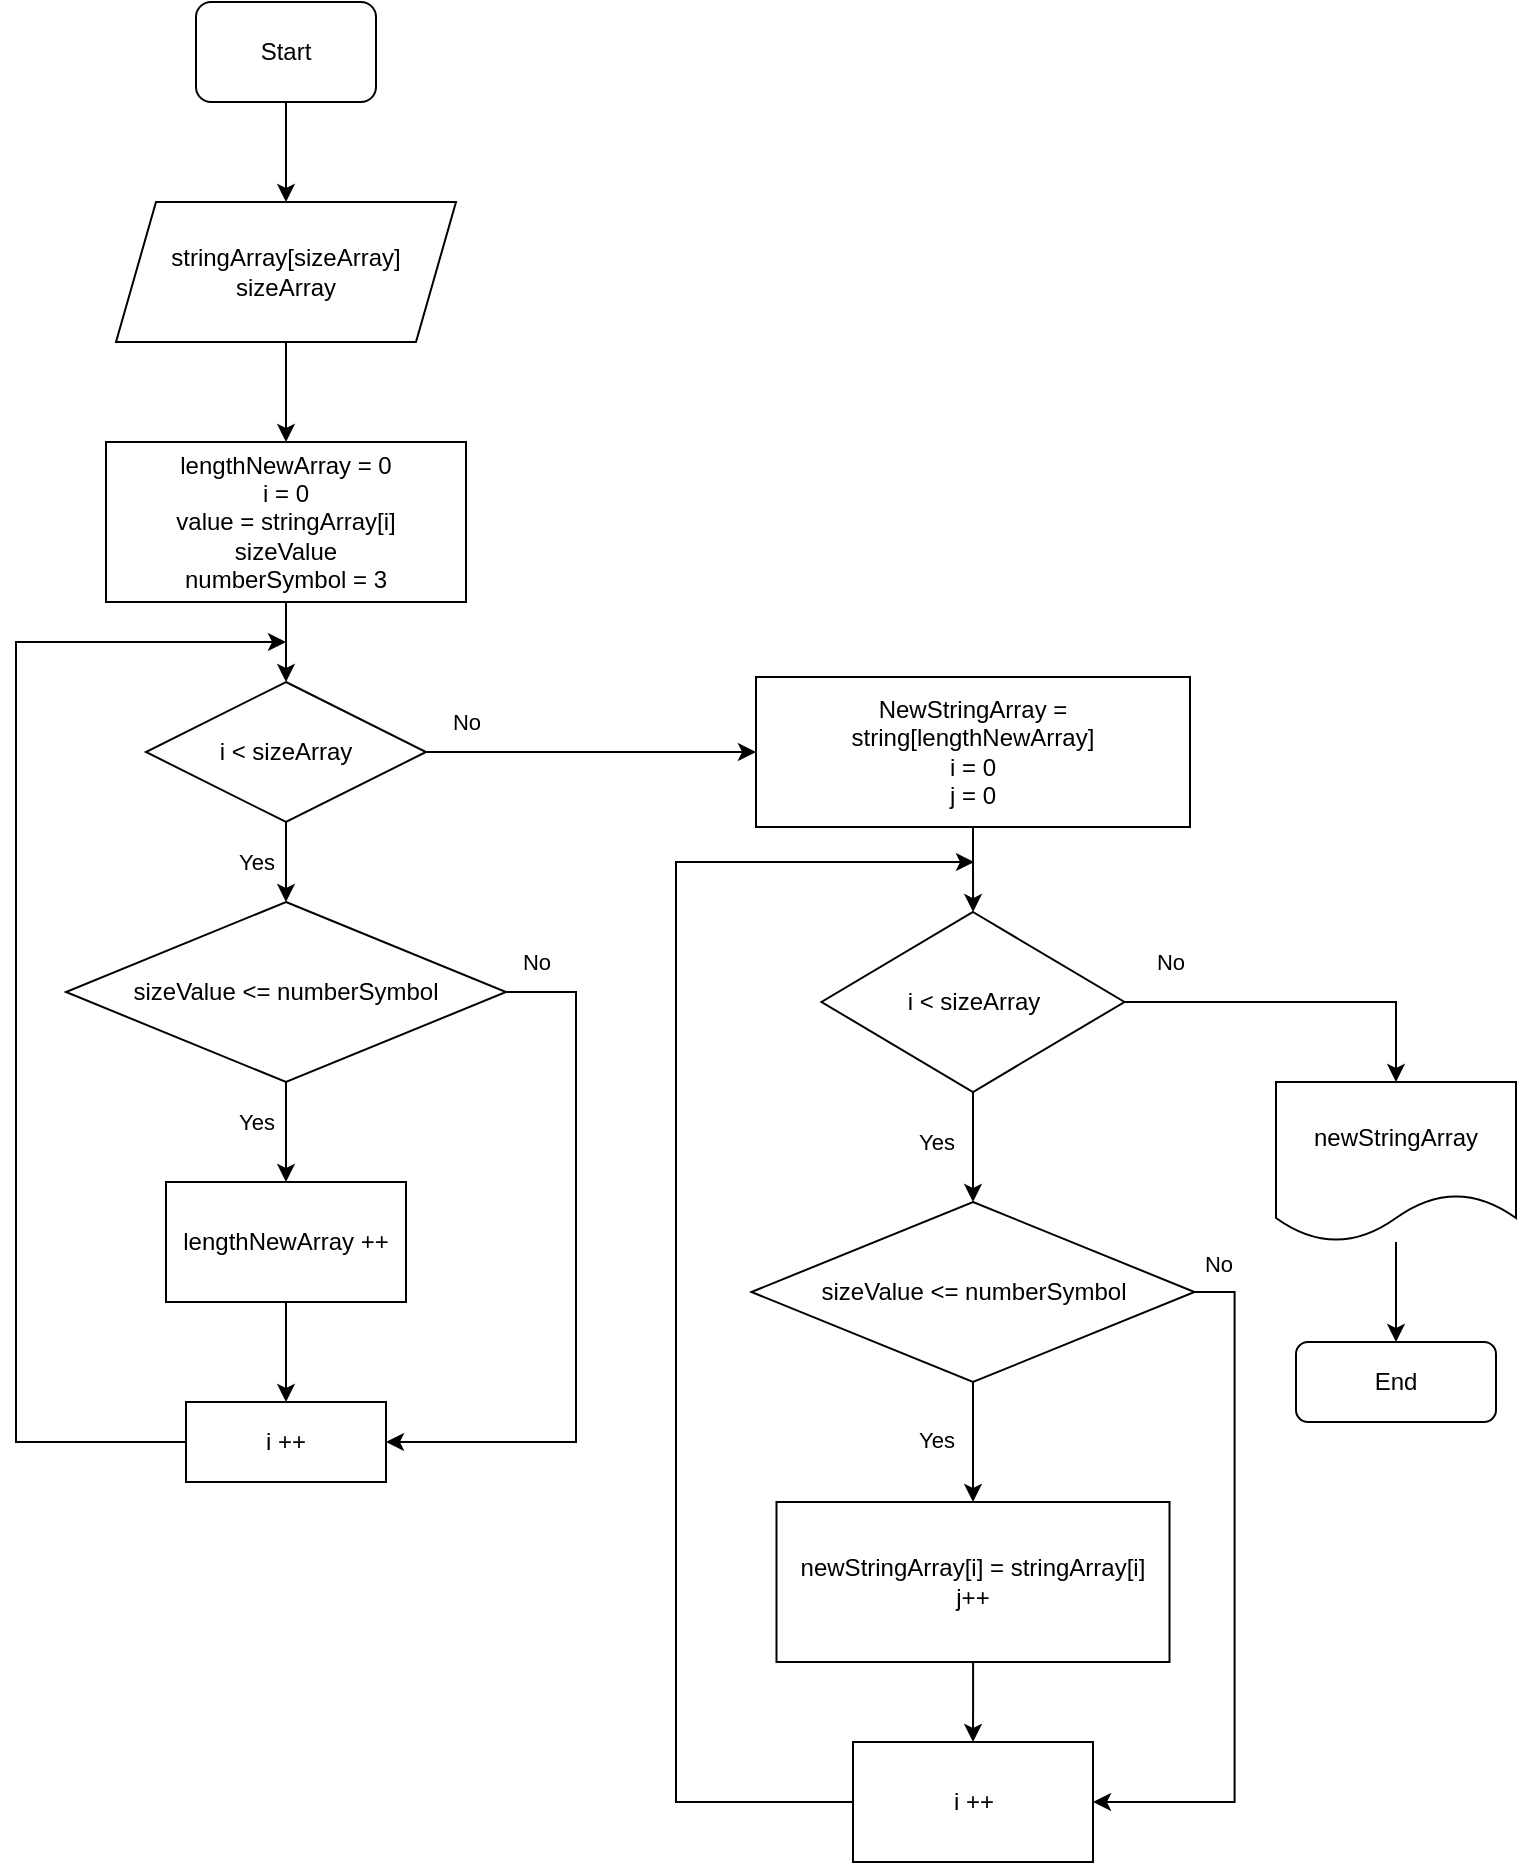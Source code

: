 <mxfile version="20.2.3" type="device"><diagram id="C5RBs43oDa-KdzZeNtuy" name="Page-1"><mxGraphModel dx="1231" dy="614" grid="1" gridSize="10" guides="1" tooltips="1" connect="1" arrows="1" fold="1" page="1" pageScale="1" pageWidth="827" pageHeight="1169" math="0" shadow="0"><root><mxCell id="WIyWlLk6GJQsqaUBKTNV-0"/><mxCell id="WIyWlLk6GJQsqaUBKTNV-1" parent="WIyWlLk6GJQsqaUBKTNV-0"/><mxCell id="lGZutSffdPNZz975bw-x-2" value="" style="edgeStyle=orthogonalEdgeStyle;rounded=0;orthogonalLoop=1;jettySize=auto;html=1;" edge="1" parent="WIyWlLk6GJQsqaUBKTNV-1" source="lGZutSffdPNZz975bw-x-0" target="lGZutSffdPNZz975bw-x-1"><mxGeometry relative="1" as="geometry"/></mxCell><mxCell id="lGZutSffdPNZz975bw-x-0" value="Start" style="rounded=1;whiteSpace=wrap;html=1;" vertex="1" parent="WIyWlLk6GJQsqaUBKTNV-1"><mxGeometry x="120" y="40" width="90" height="50" as="geometry"/></mxCell><mxCell id="lGZutSffdPNZz975bw-x-4" value="" style="edgeStyle=orthogonalEdgeStyle;rounded=0;orthogonalLoop=1;jettySize=auto;html=1;" edge="1" parent="WIyWlLk6GJQsqaUBKTNV-1" source="lGZutSffdPNZz975bw-x-1" target="lGZutSffdPNZz975bw-x-3"><mxGeometry relative="1" as="geometry"/></mxCell><mxCell id="lGZutSffdPNZz975bw-x-1" value="stringArray[sizeArray]&lt;br&gt;sizeArray" style="shape=parallelogram;perimeter=parallelogramPerimeter;whiteSpace=wrap;html=1;fixedSize=1;" vertex="1" parent="WIyWlLk6GJQsqaUBKTNV-1"><mxGeometry x="80" y="140" width="170" height="70" as="geometry"/></mxCell><mxCell id="lGZutSffdPNZz975bw-x-8" value="" style="edgeStyle=orthogonalEdgeStyle;rounded=0;orthogonalLoop=1;jettySize=auto;html=1;" edge="1" parent="WIyWlLk6GJQsqaUBKTNV-1" source="lGZutSffdPNZz975bw-x-3" target="lGZutSffdPNZz975bw-x-5"><mxGeometry relative="1" as="geometry"/></mxCell><mxCell id="lGZutSffdPNZz975bw-x-3" value="lengthNewArray = 0&lt;br&gt;i = 0&lt;br&gt;value = stringArray[i]&lt;br&gt;sizeValue&lt;br&gt;numberSymbol = 3" style="rounded=0;whiteSpace=wrap;html=1;" vertex="1" parent="WIyWlLk6GJQsqaUBKTNV-1"><mxGeometry x="75" y="260" width="180" height="80" as="geometry"/></mxCell><mxCell id="lGZutSffdPNZz975bw-x-9" value="Yes" style="edgeStyle=orthogonalEdgeStyle;rounded=0;orthogonalLoop=1;jettySize=auto;html=1;" edge="1" parent="WIyWlLk6GJQsqaUBKTNV-1" source="lGZutSffdPNZz975bw-x-5" target="lGZutSffdPNZz975bw-x-6"><mxGeometry y="-15" relative="1" as="geometry"><mxPoint as="offset"/></mxGeometry></mxCell><mxCell id="lGZutSffdPNZz975bw-x-18" style="edgeStyle=orthogonalEdgeStyle;rounded=0;orthogonalLoop=1;jettySize=auto;html=1;exitX=1;exitY=0.5;exitDx=0;exitDy=0;entryX=0;entryY=0.5;entryDx=0;entryDy=0;" edge="1" parent="WIyWlLk6GJQsqaUBKTNV-1" source="lGZutSffdPNZz975bw-x-5" target="lGZutSffdPNZz975bw-x-17"><mxGeometry relative="1" as="geometry"/></mxCell><mxCell id="lGZutSffdPNZz975bw-x-21" value="No" style="edgeLabel;html=1;align=center;verticalAlign=middle;resizable=0;points=[];" vertex="1" connectable="0" parent="lGZutSffdPNZz975bw-x-18"><mxGeometry x="-0.646" y="-2" relative="1" as="geometry"><mxPoint x="-9" y="-17" as="offset"/></mxGeometry></mxCell><mxCell id="lGZutSffdPNZz975bw-x-5" value="i &amp;lt; sizeArray" style="rhombus;whiteSpace=wrap;html=1;" vertex="1" parent="WIyWlLk6GJQsqaUBKTNV-1"><mxGeometry x="95" y="380" width="140" height="70" as="geometry"/></mxCell><mxCell id="lGZutSffdPNZz975bw-x-10" value="Yes" style="edgeStyle=orthogonalEdgeStyle;rounded=0;orthogonalLoop=1;jettySize=auto;html=1;" edge="1" parent="WIyWlLk6GJQsqaUBKTNV-1" source="lGZutSffdPNZz975bw-x-6" target="lGZutSffdPNZz975bw-x-7"><mxGeometry x="-0.2" y="-15" relative="1" as="geometry"><mxPoint as="offset"/></mxGeometry></mxCell><mxCell id="lGZutSffdPNZz975bw-x-13" style="edgeStyle=orthogonalEdgeStyle;rounded=0;orthogonalLoop=1;jettySize=auto;html=1;exitX=1;exitY=0.5;exitDx=0;exitDy=0;entryX=1;entryY=0.5;entryDx=0;entryDy=0;" edge="1" parent="WIyWlLk6GJQsqaUBKTNV-1" source="lGZutSffdPNZz975bw-x-6" target="lGZutSffdPNZz975bw-x-11"><mxGeometry relative="1" as="geometry"><Array as="points"><mxPoint x="310" y="535"/><mxPoint x="310" y="760"/></Array></mxGeometry></mxCell><mxCell id="lGZutSffdPNZz975bw-x-14" value="No" style="edgeLabel;html=1;align=center;verticalAlign=middle;resizable=0;points=[];" vertex="1" connectable="0" parent="lGZutSffdPNZz975bw-x-13"><mxGeometry x="-0.656" y="2" relative="1" as="geometry"><mxPoint x="-22" y="-41" as="offset"/></mxGeometry></mxCell><mxCell id="lGZutSffdPNZz975bw-x-6" value="sizeValue &amp;lt;= numberSymbol" style="rhombus;whiteSpace=wrap;html=1;" vertex="1" parent="WIyWlLk6GJQsqaUBKTNV-1"><mxGeometry x="55" y="490" width="220" height="90" as="geometry"/></mxCell><mxCell id="lGZutSffdPNZz975bw-x-12" value="" style="edgeStyle=orthogonalEdgeStyle;rounded=0;orthogonalLoop=1;jettySize=auto;html=1;" edge="1" parent="WIyWlLk6GJQsqaUBKTNV-1" source="lGZutSffdPNZz975bw-x-7" target="lGZutSffdPNZz975bw-x-11"><mxGeometry relative="1" as="geometry"/></mxCell><mxCell id="lGZutSffdPNZz975bw-x-7" value="lengthNewArray ++" style="rounded=0;whiteSpace=wrap;html=1;" vertex="1" parent="WIyWlLk6GJQsqaUBKTNV-1"><mxGeometry x="105" y="630" width="120" height="60" as="geometry"/></mxCell><mxCell id="lGZutSffdPNZz975bw-x-16" style="edgeStyle=orthogonalEdgeStyle;rounded=0;orthogonalLoop=1;jettySize=auto;html=1;exitX=0;exitY=0.5;exitDx=0;exitDy=0;" edge="1" parent="WIyWlLk6GJQsqaUBKTNV-1" source="lGZutSffdPNZz975bw-x-11"><mxGeometry relative="1" as="geometry"><mxPoint x="165" y="360" as="targetPoint"/><Array as="points"><mxPoint x="30" y="760"/><mxPoint x="30" y="360"/><mxPoint x="160" y="360"/></Array></mxGeometry></mxCell><mxCell id="lGZutSffdPNZz975bw-x-11" value="i ++" style="rounded=0;whiteSpace=wrap;html=1;" vertex="1" parent="WIyWlLk6GJQsqaUBKTNV-1"><mxGeometry x="115" y="740" width="100" height="40" as="geometry"/></mxCell><mxCell id="lGZutSffdPNZz975bw-x-20" value="" style="edgeStyle=orthogonalEdgeStyle;rounded=0;orthogonalLoop=1;jettySize=auto;html=1;" edge="1" parent="WIyWlLk6GJQsqaUBKTNV-1" source="lGZutSffdPNZz975bw-x-17" target="lGZutSffdPNZz975bw-x-19"><mxGeometry relative="1" as="geometry"/></mxCell><mxCell id="lGZutSffdPNZz975bw-x-17" value="NewStringArray = string[lengthNewArray]&lt;br&gt;i = 0&lt;br&gt;j = 0" style="rounded=0;whiteSpace=wrap;html=1;" vertex="1" parent="WIyWlLk6GJQsqaUBKTNV-1"><mxGeometry x="400" y="377.5" width="217" height="75" as="geometry"/></mxCell><mxCell id="lGZutSffdPNZz975bw-x-23" value="Yes" style="edgeStyle=orthogonalEdgeStyle;rounded=0;orthogonalLoop=1;jettySize=auto;html=1;" edge="1" parent="WIyWlLk6GJQsqaUBKTNV-1" source="lGZutSffdPNZz975bw-x-19" target="lGZutSffdPNZz975bw-x-22"><mxGeometry x="-0.091" y="-19" relative="1" as="geometry"><mxPoint as="offset"/></mxGeometry></mxCell><mxCell id="lGZutSffdPNZz975bw-x-25" style="edgeStyle=orthogonalEdgeStyle;rounded=0;orthogonalLoop=1;jettySize=auto;html=1;exitX=1;exitY=0.5;exitDx=0;exitDy=0;entryX=0.5;entryY=0;entryDx=0;entryDy=0;" edge="1" parent="WIyWlLk6GJQsqaUBKTNV-1" source="lGZutSffdPNZz975bw-x-19" target="lGZutSffdPNZz975bw-x-24"><mxGeometry relative="1" as="geometry"/></mxCell><mxCell id="lGZutSffdPNZz975bw-x-35" value="No" style="edgeLabel;html=1;align=center;verticalAlign=middle;resizable=0;points=[];" vertex="1" connectable="0" parent="lGZutSffdPNZz975bw-x-25"><mxGeometry x="-0.4" y="-3" relative="1" as="geometry"><mxPoint x="-30" y="-23" as="offset"/></mxGeometry></mxCell><mxCell id="lGZutSffdPNZz975bw-x-19" value="i &amp;lt; sizeArray" style="rhombus;whiteSpace=wrap;html=1;" vertex="1" parent="WIyWlLk6GJQsqaUBKTNV-1"><mxGeometry x="432.75" y="495" width="151.5" height="90" as="geometry"/></mxCell><mxCell id="lGZutSffdPNZz975bw-x-30" value="Yes" style="edgeStyle=orthogonalEdgeStyle;rounded=0;orthogonalLoop=1;jettySize=auto;html=1;" edge="1" parent="WIyWlLk6GJQsqaUBKTNV-1" source="lGZutSffdPNZz975bw-x-22" target="lGZutSffdPNZz975bw-x-28"><mxGeometry y="-19" relative="1" as="geometry"><mxPoint y="-1" as="offset"/></mxGeometry></mxCell><mxCell id="lGZutSffdPNZz975bw-x-32" style="edgeStyle=orthogonalEdgeStyle;rounded=0;orthogonalLoop=1;jettySize=auto;html=1;exitX=1;exitY=0.5;exitDx=0;exitDy=0;entryX=1;entryY=0.5;entryDx=0;entryDy=0;" edge="1" parent="WIyWlLk6GJQsqaUBKTNV-1" source="lGZutSffdPNZz975bw-x-22" target="lGZutSffdPNZz975bw-x-29"><mxGeometry relative="1" as="geometry"/></mxCell><mxCell id="lGZutSffdPNZz975bw-x-33" value="No" style="edgeLabel;html=1;align=center;verticalAlign=middle;resizable=0;points=[];" vertex="1" connectable="0" parent="lGZutSffdPNZz975bw-x-32"><mxGeometry x="0.125" y="-1" relative="1" as="geometry"><mxPoint x="-8" y="-189" as="offset"/></mxGeometry></mxCell><mxCell id="lGZutSffdPNZz975bw-x-22" value="sizeValue &amp;lt;= numberSymbol" style="rhombus;whiteSpace=wrap;html=1;" vertex="1" parent="WIyWlLk6GJQsqaUBKTNV-1"><mxGeometry x="397.75" y="640" width="221.5" height="90" as="geometry"/></mxCell><mxCell id="lGZutSffdPNZz975bw-x-27" value="" style="edgeStyle=orthogonalEdgeStyle;rounded=0;orthogonalLoop=1;jettySize=auto;html=1;" edge="1" parent="WIyWlLk6GJQsqaUBKTNV-1" source="lGZutSffdPNZz975bw-x-24" target="lGZutSffdPNZz975bw-x-26"><mxGeometry relative="1" as="geometry"/></mxCell><mxCell id="lGZutSffdPNZz975bw-x-24" value="newStringArray" style="shape=document;whiteSpace=wrap;html=1;boundedLbl=1;" vertex="1" parent="WIyWlLk6GJQsqaUBKTNV-1"><mxGeometry x="660" y="580" width="120" height="80" as="geometry"/></mxCell><mxCell id="lGZutSffdPNZz975bw-x-26" value="End" style="rounded=1;whiteSpace=wrap;html=1;" vertex="1" parent="WIyWlLk6GJQsqaUBKTNV-1"><mxGeometry x="670" y="710" width="100" height="40" as="geometry"/></mxCell><mxCell id="lGZutSffdPNZz975bw-x-31" value="" style="edgeStyle=orthogonalEdgeStyle;rounded=0;orthogonalLoop=1;jettySize=auto;html=1;" edge="1" parent="WIyWlLk6GJQsqaUBKTNV-1" source="lGZutSffdPNZz975bw-x-28" target="lGZutSffdPNZz975bw-x-29"><mxGeometry relative="1" as="geometry"/></mxCell><mxCell id="lGZutSffdPNZz975bw-x-28" value="newStringArray[i] = stringArray[i]&lt;br&gt;j++" style="rounded=0;whiteSpace=wrap;html=1;" vertex="1" parent="WIyWlLk6GJQsqaUBKTNV-1"><mxGeometry x="410.25" y="790" width="196.5" height="80" as="geometry"/></mxCell><mxCell id="lGZutSffdPNZz975bw-x-34" style="edgeStyle=orthogonalEdgeStyle;rounded=0;orthogonalLoop=1;jettySize=auto;html=1;exitX=0;exitY=0.5;exitDx=0;exitDy=0;" edge="1" parent="WIyWlLk6GJQsqaUBKTNV-1" source="lGZutSffdPNZz975bw-x-29"><mxGeometry relative="1" as="geometry"><mxPoint x="509" y="470" as="targetPoint"/><Array as="points"><mxPoint x="360" y="940"/><mxPoint x="360" y="470"/></Array></mxGeometry></mxCell><mxCell id="lGZutSffdPNZz975bw-x-29" value="i ++" style="rounded=0;whiteSpace=wrap;html=1;" vertex="1" parent="WIyWlLk6GJQsqaUBKTNV-1"><mxGeometry x="448.5" y="910" width="120" height="60" as="geometry"/></mxCell></root></mxGraphModel></diagram></mxfile>